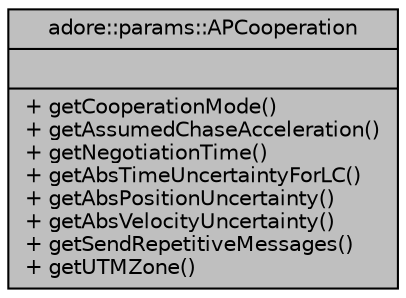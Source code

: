digraph "adore::params::APCooperation"
{
 // LATEX_PDF_SIZE
  edge [fontname="Helvetica",fontsize="10",labelfontname="Helvetica",labelfontsize="10"];
  node [fontname="Helvetica",fontsize="10",shape=record];
  Node1 [label="{adore::params::APCooperation\n||+ getCooperationMode()\l+ getAssumedChaseAcceleration()\l+ getNegotiationTime()\l+ getAbsTimeUncertaintyForLC()\l+ getAbsPositionUncertainty()\l+ getAbsVelocityUncertainty()\l+ getSendRepetitiveMessages()\l+ getUTMZone()\l}",height=0.2,width=0.4,color="black", fillcolor="grey75", style="filled", fontcolor="black",tooltip="abstract class containing cooperative behaviour parameters"];
}

